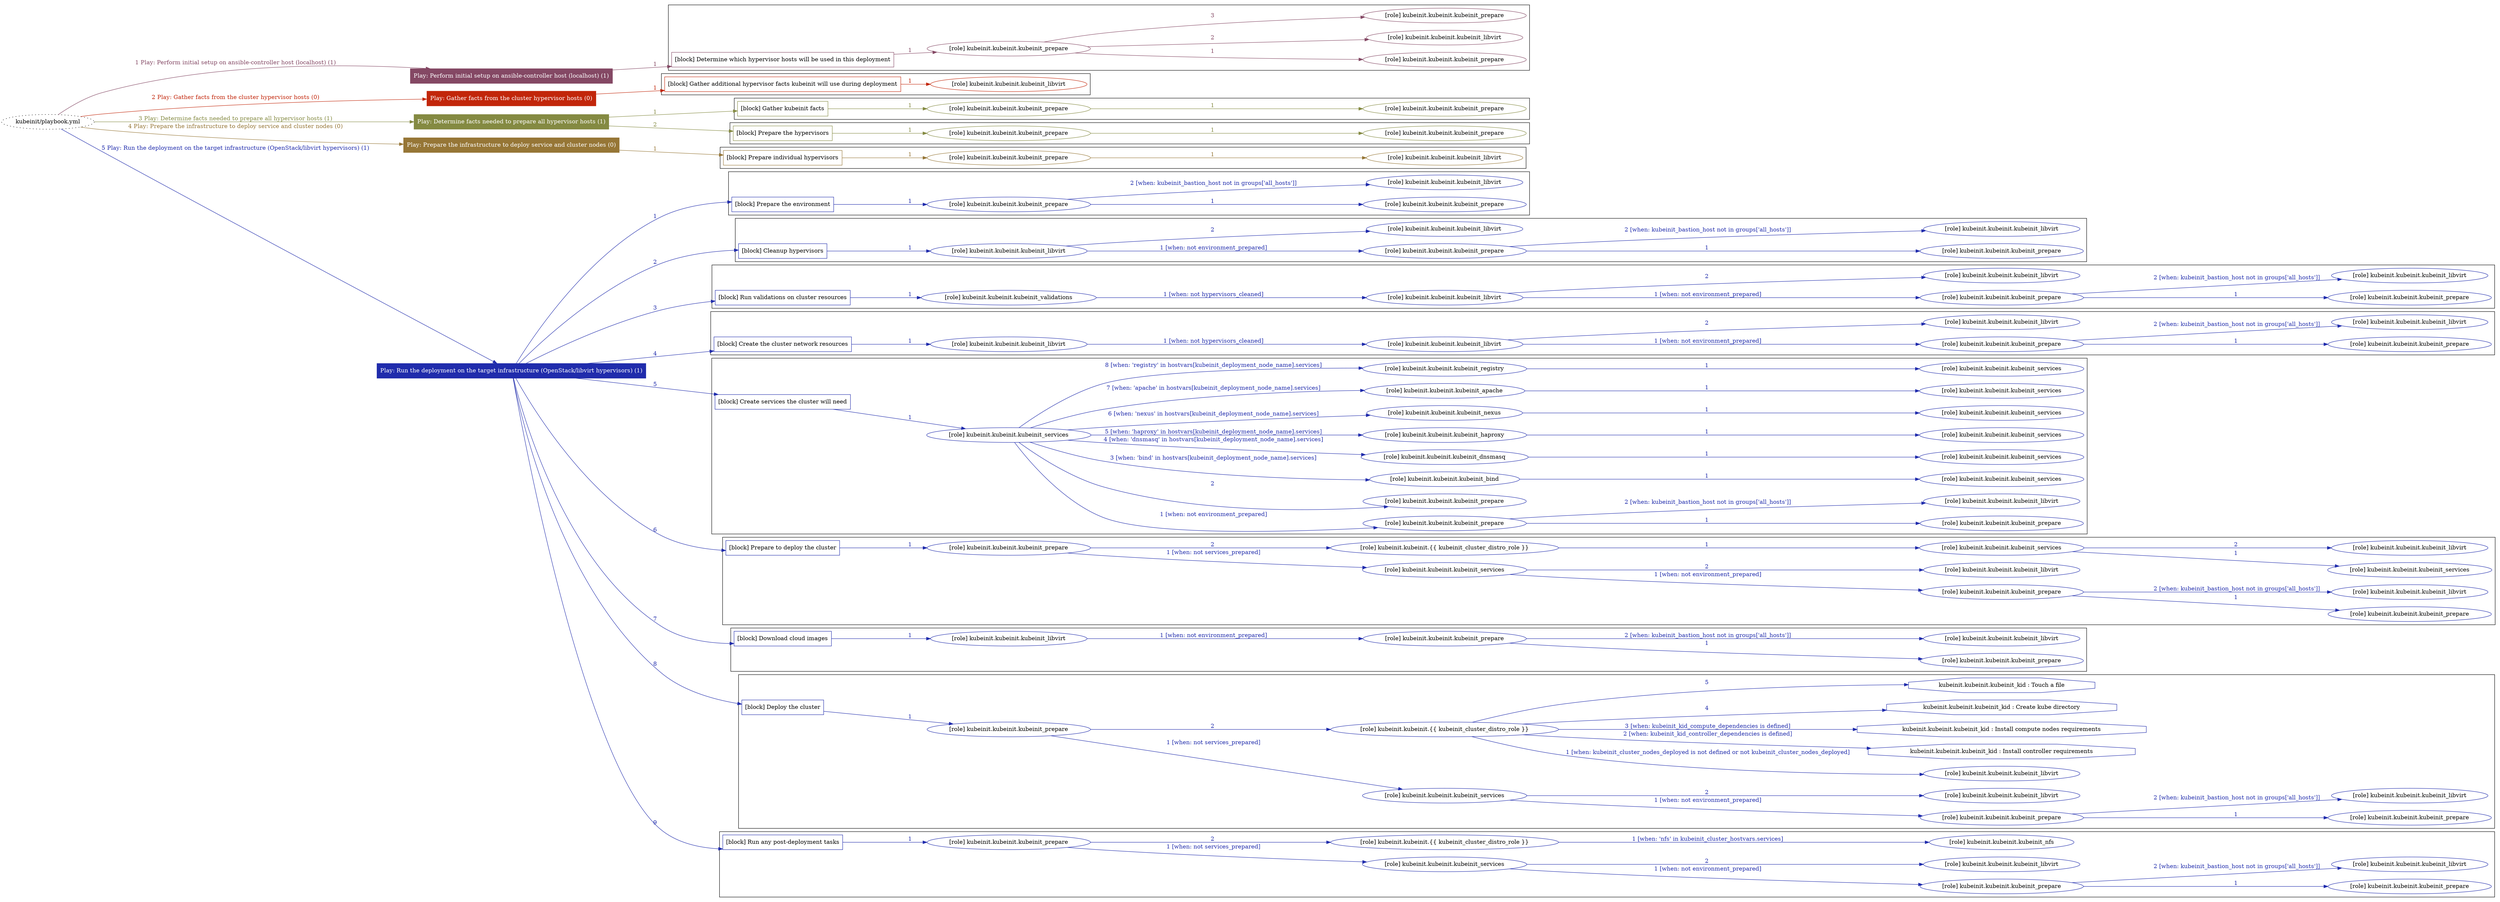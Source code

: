 digraph {
	graph [concentrate=true ordering=in rankdir=LR ratio=fill]
	edge [esep=5 sep=10]
	"kubeinit/playbook.yml" [URL="/home/runner/work/kubeinit/kubeinit/kubeinit/playbook.yml" id=playbook_a302392b style=dotted]
	"kubeinit/playbook.yml" -> play_5a01335b [label="1 Play: Perform initial setup on ansible-controller host (localhost) (1)" color="#844864" fontcolor="#844864" id=edge_playbook_a302392b_play_5a01335b labeltooltip="1 Play: Perform initial setup on ansible-controller host (localhost) (1)" tooltip="1 Play: Perform initial setup on ansible-controller host (localhost) (1)"]
	subgraph "Play: Perform initial setup on ansible-controller host (localhost) (1)" {
		play_5a01335b [label="Play: Perform initial setup on ansible-controller host (localhost) (1)" URL="/home/runner/work/kubeinit/kubeinit/kubeinit/playbook.yml" color="#844864" fontcolor="#ffffff" id=play_5a01335b shape=box style=filled tooltip=localhost]
		play_5a01335b -> block_c0e57e2d [label=1 color="#844864" fontcolor="#844864" id=edge_1_play_5a01335b_block_c0e57e2d labeltooltip=1 tooltip=1]
		subgraph cluster_block_c0e57e2d {
			block_c0e57e2d [label="[block] Determine which hypervisor hosts will be used in this deployment" URL="/home/runner/work/kubeinit/kubeinit/kubeinit/playbook.yml" color="#844864" id=block_c0e57e2d labeltooltip="Determine which hypervisor hosts will be used in this deployment" shape=box tooltip="Determine which hypervisor hosts will be used in this deployment"]
			block_c0e57e2d -> role_affc3b73 [label="1 " color="#844864" fontcolor="#844864" id=edge_1_block_c0e57e2d_role_affc3b73 labeltooltip="1 " tooltip="1 "]
			subgraph "kubeinit.kubeinit.kubeinit_prepare" {
				role_affc3b73 [label="[role] kubeinit.kubeinit.kubeinit_prepare" URL="/home/runner/work/kubeinit/kubeinit/kubeinit/playbook.yml" color="#844864" id=role_affc3b73 tooltip="kubeinit.kubeinit.kubeinit_prepare"]
				role_affc3b73 -> role_aa722d20 [label="1 " color="#844864" fontcolor="#844864" id=edge_1_role_affc3b73_role_aa722d20 labeltooltip="1 " tooltip="1 "]
				subgraph "kubeinit.kubeinit.kubeinit_prepare" {
					role_aa722d20 [label="[role] kubeinit.kubeinit.kubeinit_prepare" URL="/home/runner/.ansible/collections/ansible_collections/kubeinit/kubeinit/roles/kubeinit_prepare/tasks/build_hypervisors_group.yml" color="#844864" id=role_aa722d20 tooltip="kubeinit.kubeinit.kubeinit_prepare"]
				}
				role_affc3b73 -> role_045c2b09 [label="2 " color="#844864" fontcolor="#844864" id=edge_2_role_affc3b73_role_045c2b09 labeltooltip="2 " tooltip="2 "]
				subgraph "kubeinit.kubeinit.kubeinit_libvirt" {
					role_045c2b09 [label="[role] kubeinit.kubeinit.kubeinit_libvirt" URL="/home/runner/.ansible/collections/ansible_collections/kubeinit/kubeinit/roles/kubeinit_prepare/tasks/build_hypervisors_group.yml" color="#844864" id=role_045c2b09 tooltip="kubeinit.kubeinit.kubeinit_libvirt"]
				}
				role_affc3b73 -> role_0b6094b2 [label="3 " color="#844864" fontcolor="#844864" id=edge_3_role_affc3b73_role_0b6094b2 labeltooltip="3 " tooltip="3 "]
				subgraph "kubeinit.kubeinit.kubeinit_prepare" {
					role_0b6094b2 [label="[role] kubeinit.kubeinit.kubeinit_prepare" URL="/home/runner/.ansible/collections/ansible_collections/kubeinit/kubeinit/roles/kubeinit_prepare/tasks/build_hypervisors_group.yml" color="#844864" id=role_0b6094b2 tooltip="kubeinit.kubeinit.kubeinit_prepare"]
				}
			}
		}
	}
	"kubeinit/playbook.yml" -> play_c7761ff3 [label="2 Play: Gather facts from the cluster hypervisor hosts (0)" color="#c2260a" fontcolor="#c2260a" id=edge_playbook_a302392b_play_c7761ff3 labeltooltip="2 Play: Gather facts from the cluster hypervisor hosts (0)" tooltip="2 Play: Gather facts from the cluster hypervisor hosts (0)"]
	subgraph "Play: Gather facts from the cluster hypervisor hosts (0)" {
		play_c7761ff3 [label="Play: Gather facts from the cluster hypervisor hosts (0)" URL="/home/runner/work/kubeinit/kubeinit/kubeinit/playbook.yml" color="#c2260a" fontcolor="#ffffff" id=play_c7761ff3 shape=box style=filled tooltip="Play: Gather facts from the cluster hypervisor hosts (0)"]
		play_c7761ff3 -> block_ce867404 [label=1 color="#c2260a" fontcolor="#c2260a" id=edge_1_play_c7761ff3_block_ce867404 labeltooltip=1 tooltip=1]
		subgraph cluster_block_ce867404 {
			block_ce867404 [label="[block] Gather additional hypervisor facts kubeinit will use during deployment" URL="/home/runner/work/kubeinit/kubeinit/kubeinit/playbook.yml" color="#c2260a" id=block_ce867404 labeltooltip="Gather additional hypervisor facts kubeinit will use during deployment" shape=box tooltip="Gather additional hypervisor facts kubeinit will use during deployment"]
			block_ce867404 -> role_a4919b3e [label="1 " color="#c2260a" fontcolor="#c2260a" id=edge_1_block_ce867404_role_a4919b3e labeltooltip="1 " tooltip="1 "]
			subgraph "kubeinit.kubeinit.kubeinit_libvirt" {
				role_a4919b3e [label="[role] kubeinit.kubeinit.kubeinit_libvirt" URL="/home/runner/work/kubeinit/kubeinit/kubeinit/playbook.yml" color="#c2260a" id=role_a4919b3e tooltip="kubeinit.kubeinit.kubeinit_libvirt"]
			}
		}
	}
	"kubeinit/playbook.yml" -> play_4fa6e72f [label="3 Play: Determine facts needed to prepare all hypervisor hosts (1)" color="#848a42" fontcolor="#848a42" id=edge_playbook_a302392b_play_4fa6e72f labeltooltip="3 Play: Determine facts needed to prepare all hypervisor hosts (1)" tooltip="3 Play: Determine facts needed to prepare all hypervisor hosts (1)"]
	subgraph "Play: Determine facts needed to prepare all hypervisor hosts (1)" {
		play_4fa6e72f [label="Play: Determine facts needed to prepare all hypervisor hosts (1)" URL="/home/runner/work/kubeinit/kubeinit/kubeinit/playbook.yml" color="#848a42" fontcolor="#ffffff" id=play_4fa6e72f shape=box style=filled tooltip=localhost]
		play_4fa6e72f -> block_ad3289d8 [label=1 color="#848a42" fontcolor="#848a42" id=edge_1_play_4fa6e72f_block_ad3289d8 labeltooltip=1 tooltip=1]
		subgraph cluster_block_ad3289d8 {
			block_ad3289d8 [label="[block] Gather kubeinit facts" URL="/home/runner/work/kubeinit/kubeinit/kubeinit/playbook.yml" color="#848a42" id=block_ad3289d8 labeltooltip="Gather kubeinit facts" shape=box tooltip="Gather kubeinit facts"]
			block_ad3289d8 -> role_79f81837 [label="1 " color="#848a42" fontcolor="#848a42" id=edge_1_block_ad3289d8_role_79f81837 labeltooltip="1 " tooltip="1 "]
			subgraph "kubeinit.kubeinit.kubeinit_prepare" {
				role_79f81837 [label="[role] kubeinit.kubeinit.kubeinit_prepare" URL="/home/runner/work/kubeinit/kubeinit/kubeinit/playbook.yml" color="#848a42" id=role_79f81837 tooltip="kubeinit.kubeinit.kubeinit_prepare"]
				role_79f81837 -> role_a55d5580 [label="1 " color="#848a42" fontcolor="#848a42" id=edge_1_role_79f81837_role_a55d5580 labeltooltip="1 " tooltip="1 "]
				subgraph "kubeinit.kubeinit.kubeinit_prepare" {
					role_a55d5580 [label="[role] kubeinit.kubeinit.kubeinit_prepare" URL="/home/runner/.ansible/collections/ansible_collections/kubeinit/kubeinit/roles/kubeinit_prepare/tasks/gather_kubeinit_facts.yml" color="#848a42" id=role_a55d5580 tooltip="kubeinit.kubeinit.kubeinit_prepare"]
				}
			}
		}
		play_4fa6e72f -> block_f92e1055 [label=2 color="#848a42" fontcolor="#848a42" id=edge_2_play_4fa6e72f_block_f92e1055 labeltooltip=2 tooltip=2]
		subgraph cluster_block_f92e1055 {
			block_f92e1055 [label="[block] Prepare the hypervisors" URL="/home/runner/work/kubeinit/kubeinit/kubeinit/playbook.yml" color="#848a42" id=block_f92e1055 labeltooltip="Prepare the hypervisors" shape=box tooltip="Prepare the hypervisors"]
			block_f92e1055 -> role_c5f42cf8 [label="1 " color="#848a42" fontcolor="#848a42" id=edge_1_block_f92e1055_role_c5f42cf8 labeltooltip="1 " tooltip="1 "]
			subgraph "kubeinit.kubeinit.kubeinit_prepare" {
				role_c5f42cf8 [label="[role] kubeinit.kubeinit.kubeinit_prepare" URL="/home/runner/work/kubeinit/kubeinit/kubeinit/playbook.yml" color="#848a42" id=role_c5f42cf8 tooltip="kubeinit.kubeinit.kubeinit_prepare"]
				role_c5f42cf8 -> role_9a232e9c [label="1 " color="#848a42" fontcolor="#848a42" id=edge_1_role_c5f42cf8_role_9a232e9c labeltooltip="1 " tooltip="1 "]
				subgraph "kubeinit.kubeinit.kubeinit_prepare" {
					role_9a232e9c [label="[role] kubeinit.kubeinit.kubeinit_prepare" URL="/home/runner/.ansible/collections/ansible_collections/kubeinit/kubeinit/roles/kubeinit_prepare/tasks/gather_kubeinit_facts.yml" color="#848a42" id=role_9a232e9c tooltip="kubeinit.kubeinit.kubeinit_prepare"]
				}
			}
		}
	}
	"kubeinit/playbook.yml" -> play_1c0e32c2 [label="4 Play: Prepare the infrastructure to deploy service and cluster nodes (0)" color="#967636" fontcolor="#967636" id=edge_playbook_a302392b_play_1c0e32c2 labeltooltip="4 Play: Prepare the infrastructure to deploy service and cluster nodes (0)" tooltip="4 Play: Prepare the infrastructure to deploy service and cluster nodes (0)"]
	subgraph "Play: Prepare the infrastructure to deploy service and cluster nodes (0)" {
		play_1c0e32c2 [label="Play: Prepare the infrastructure to deploy service and cluster nodes (0)" URL="/home/runner/work/kubeinit/kubeinit/kubeinit/playbook.yml" color="#967636" fontcolor="#ffffff" id=play_1c0e32c2 shape=box style=filled tooltip="Play: Prepare the infrastructure to deploy service and cluster nodes (0)"]
		play_1c0e32c2 -> block_e5d5c31a [label=1 color="#967636" fontcolor="#967636" id=edge_1_play_1c0e32c2_block_e5d5c31a labeltooltip=1 tooltip=1]
		subgraph cluster_block_e5d5c31a {
			block_e5d5c31a [label="[block] Prepare individual hypervisors" URL="/home/runner/work/kubeinit/kubeinit/kubeinit/playbook.yml" color="#967636" id=block_e5d5c31a labeltooltip="Prepare individual hypervisors" shape=box tooltip="Prepare individual hypervisors"]
			block_e5d5c31a -> role_80f2fce0 [label="1 " color="#967636" fontcolor="#967636" id=edge_1_block_e5d5c31a_role_80f2fce0 labeltooltip="1 " tooltip="1 "]
			subgraph "kubeinit.kubeinit.kubeinit_prepare" {
				role_80f2fce0 [label="[role] kubeinit.kubeinit.kubeinit_prepare" URL="/home/runner/work/kubeinit/kubeinit/kubeinit/playbook.yml" color="#967636" id=role_80f2fce0 tooltip="kubeinit.kubeinit.kubeinit_prepare"]
				role_80f2fce0 -> role_cdac6c4a [label="1 " color="#967636" fontcolor="#967636" id=edge_1_role_80f2fce0_role_cdac6c4a labeltooltip="1 " tooltip="1 "]
				subgraph "kubeinit.kubeinit.kubeinit_libvirt" {
					role_cdac6c4a [label="[role] kubeinit.kubeinit.kubeinit_libvirt" URL="/home/runner/.ansible/collections/ansible_collections/kubeinit/kubeinit/roles/kubeinit_prepare/tasks/prepare_hypervisor.yml" color="#967636" id=role_cdac6c4a tooltip="kubeinit.kubeinit.kubeinit_libvirt"]
				}
			}
		}
	}
	"kubeinit/playbook.yml" -> play_46ffb7e4 [label="5 Play: Run the deployment on the target infrastructure (OpenStack/libvirt hypervisors) (1)" color="#202cac" fontcolor="#202cac" id=edge_playbook_a302392b_play_46ffb7e4 labeltooltip="5 Play: Run the deployment on the target infrastructure (OpenStack/libvirt hypervisors) (1)" tooltip="5 Play: Run the deployment on the target infrastructure (OpenStack/libvirt hypervisors) (1)"]
	subgraph "Play: Run the deployment on the target infrastructure (OpenStack/libvirt hypervisors) (1)" {
		play_46ffb7e4 [label="Play: Run the deployment on the target infrastructure (OpenStack/libvirt hypervisors) (1)" URL="/home/runner/work/kubeinit/kubeinit/kubeinit/playbook.yml" color="#202cac" fontcolor="#ffffff" id=play_46ffb7e4 shape=box style=filled tooltip=localhost]
		play_46ffb7e4 -> block_22b7e1c3 [label=1 color="#202cac" fontcolor="#202cac" id=edge_1_play_46ffb7e4_block_22b7e1c3 labeltooltip=1 tooltip=1]
		subgraph cluster_block_22b7e1c3 {
			block_22b7e1c3 [label="[block] Prepare the environment" URL="/home/runner/work/kubeinit/kubeinit/kubeinit/playbook.yml" color="#202cac" id=block_22b7e1c3 labeltooltip="Prepare the environment" shape=box tooltip="Prepare the environment"]
			block_22b7e1c3 -> role_5f1b941f [label="1 " color="#202cac" fontcolor="#202cac" id=edge_1_block_22b7e1c3_role_5f1b941f labeltooltip="1 " tooltip="1 "]
			subgraph "kubeinit.kubeinit.kubeinit_prepare" {
				role_5f1b941f [label="[role] kubeinit.kubeinit.kubeinit_prepare" URL="/home/runner/work/kubeinit/kubeinit/kubeinit/playbook.yml" color="#202cac" id=role_5f1b941f tooltip="kubeinit.kubeinit.kubeinit_prepare"]
				role_5f1b941f -> role_67fa70f7 [label="1 " color="#202cac" fontcolor="#202cac" id=edge_1_role_5f1b941f_role_67fa70f7 labeltooltip="1 " tooltip="1 "]
				subgraph "kubeinit.kubeinit.kubeinit_prepare" {
					role_67fa70f7 [label="[role] kubeinit.kubeinit.kubeinit_prepare" URL="/home/runner/.ansible/collections/ansible_collections/kubeinit/kubeinit/roles/kubeinit_prepare/tasks/gather_kubeinit_facts.yml" color="#202cac" id=role_67fa70f7 tooltip="kubeinit.kubeinit.kubeinit_prepare"]
				}
				role_5f1b941f -> role_f2841734 [label="2 [when: kubeinit_bastion_host not in groups['all_hosts']]" color="#202cac" fontcolor="#202cac" id=edge_2_role_5f1b941f_role_f2841734 labeltooltip="2 [when: kubeinit_bastion_host not in groups['all_hosts']]" tooltip="2 [when: kubeinit_bastion_host not in groups['all_hosts']]"]
				subgraph "kubeinit.kubeinit.kubeinit_libvirt" {
					role_f2841734 [label="[role] kubeinit.kubeinit.kubeinit_libvirt" URL="/home/runner/.ansible/collections/ansible_collections/kubeinit/kubeinit/roles/kubeinit_prepare/tasks/main.yml" color="#202cac" id=role_f2841734 tooltip="kubeinit.kubeinit.kubeinit_libvirt"]
				}
			}
		}
		play_46ffb7e4 -> block_67f464b7 [label=2 color="#202cac" fontcolor="#202cac" id=edge_2_play_46ffb7e4_block_67f464b7 labeltooltip=2 tooltip=2]
		subgraph cluster_block_67f464b7 {
			block_67f464b7 [label="[block] Cleanup hypervisors" URL="/home/runner/work/kubeinit/kubeinit/kubeinit/playbook.yml" color="#202cac" id=block_67f464b7 labeltooltip="Cleanup hypervisors" shape=box tooltip="Cleanup hypervisors"]
			block_67f464b7 -> role_f2b8f74e [label="1 " color="#202cac" fontcolor="#202cac" id=edge_1_block_67f464b7_role_f2b8f74e labeltooltip="1 " tooltip="1 "]
			subgraph "kubeinit.kubeinit.kubeinit_libvirt" {
				role_f2b8f74e [label="[role] kubeinit.kubeinit.kubeinit_libvirt" URL="/home/runner/work/kubeinit/kubeinit/kubeinit/playbook.yml" color="#202cac" id=role_f2b8f74e tooltip="kubeinit.kubeinit.kubeinit_libvirt"]
				role_f2b8f74e -> role_574f3239 [label="1 [when: not environment_prepared]" color="#202cac" fontcolor="#202cac" id=edge_1_role_f2b8f74e_role_574f3239 labeltooltip="1 [when: not environment_prepared]" tooltip="1 [when: not environment_prepared]"]
				subgraph "kubeinit.kubeinit.kubeinit_prepare" {
					role_574f3239 [label="[role] kubeinit.kubeinit.kubeinit_prepare" URL="/home/runner/.ansible/collections/ansible_collections/kubeinit/kubeinit/roles/kubeinit_libvirt/tasks/cleanup_hypervisors.yml" color="#202cac" id=role_574f3239 tooltip="kubeinit.kubeinit.kubeinit_prepare"]
					role_574f3239 -> role_3523c271 [label="1 " color="#202cac" fontcolor="#202cac" id=edge_1_role_574f3239_role_3523c271 labeltooltip="1 " tooltip="1 "]
					subgraph "kubeinit.kubeinit.kubeinit_prepare" {
						role_3523c271 [label="[role] kubeinit.kubeinit.kubeinit_prepare" URL="/home/runner/.ansible/collections/ansible_collections/kubeinit/kubeinit/roles/kubeinit_prepare/tasks/gather_kubeinit_facts.yml" color="#202cac" id=role_3523c271 tooltip="kubeinit.kubeinit.kubeinit_prepare"]
					}
					role_574f3239 -> role_114eec29 [label="2 [when: kubeinit_bastion_host not in groups['all_hosts']]" color="#202cac" fontcolor="#202cac" id=edge_2_role_574f3239_role_114eec29 labeltooltip="2 [when: kubeinit_bastion_host not in groups['all_hosts']]" tooltip="2 [when: kubeinit_bastion_host not in groups['all_hosts']]"]
					subgraph "kubeinit.kubeinit.kubeinit_libvirt" {
						role_114eec29 [label="[role] kubeinit.kubeinit.kubeinit_libvirt" URL="/home/runner/.ansible/collections/ansible_collections/kubeinit/kubeinit/roles/kubeinit_prepare/tasks/main.yml" color="#202cac" id=role_114eec29 tooltip="kubeinit.kubeinit.kubeinit_libvirt"]
					}
				}
				role_f2b8f74e -> role_ce65e062 [label="2 " color="#202cac" fontcolor="#202cac" id=edge_2_role_f2b8f74e_role_ce65e062 labeltooltip="2 " tooltip="2 "]
				subgraph "kubeinit.kubeinit.kubeinit_libvirt" {
					role_ce65e062 [label="[role] kubeinit.kubeinit.kubeinit_libvirt" URL="/home/runner/.ansible/collections/ansible_collections/kubeinit/kubeinit/roles/kubeinit_libvirt/tasks/cleanup_hypervisors.yml" color="#202cac" id=role_ce65e062 tooltip="kubeinit.kubeinit.kubeinit_libvirt"]
				}
			}
		}
		play_46ffb7e4 -> block_5afd1d53 [label=3 color="#202cac" fontcolor="#202cac" id=edge_3_play_46ffb7e4_block_5afd1d53 labeltooltip=3 tooltip=3]
		subgraph cluster_block_5afd1d53 {
			block_5afd1d53 [label="[block] Run validations on cluster resources" URL="/home/runner/work/kubeinit/kubeinit/kubeinit/playbook.yml" color="#202cac" id=block_5afd1d53 labeltooltip="Run validations on cluster resources" shape=box tooltip="Run validations on cluster resources"]
			block_5afd1d53 -> role_303d588c [label="1 " color="#202cac" fontcolor="#202cac" id=edge_1_block_5afd1d53_role_303d588c labeltooltip="1 " tooltip="1 "]
			subgraph "kubeinit.kubeinit.kubeinit_validations" {
				role_303d588c [label="[role] kubeinit.kubeinit.kubeinit_validations" URL="/home/runner/work/kubeinit/kubeinit/kubeinit/playbook.yml" color="#202cac" id=role_303d588c tooltip="kubeinit.kubeinit.kubeinit_validations"]
				role_303d588c -> role_6239d8ef [label="1 [when: not hypervisors_cleaned]" color="#202cac" fontcolor="#202cac" id=edge_1_role_303d588c_role_6239d8ef labeltooltip="1 [when: not hypervisors_cleaned]" tooltip="1 [when: not hypervisors_cleaned]"]
				subgraph "kubeinit.kubeinit.kubeinit_libvirt" {
					role_6239d8ef [label="[role] kubeinit.kubeinit.kubeinit_libvirt" URL="/home/runner/.ansible/collections/ansible_collections/kubeinit/kubeinit/roles/kubeinit_validations/tasks/main.yml" color="#202cac" id=role_6239d8ef tooltip="kubeinit.kubeinit.kubeinit_libvirt"]
					role_6239d8ef -> role_72943568 [label="1 [when: not environment_prepared]" color="#202cac" fontcolor="#202cac" id=edge_1_role_6239d8ef_role_72943568 labeltooltip="1 [when: not environment_prepared]" tooltip="1 [when: not environment_prepared]"]
					subgraph "kubeinit.kubeinit.kubeinit_prepare" {
						role_72943568 [label="[role] kubeinit.kubeinit.kubeinit_prepare" URL="/home/runner/.ansible/collections/ansible_collections/kubeinit/kubeinit/roles/kubeinit_libvirt/tasks/cleanup_hypervisors.yml" color="#202cac" id=role_72943568 tooltip="kubeinit.kubeinit.kubeinit_prepare"]
						role_72943568 -> role_75985130 [label="1 " color="#202cac" fontcolor="#202cac" id=edge_1_role_72943568_role_75985130 labeltooltip="1 " tooltip="1 "]
						subgraph "kubeinit.kubeinit.kubeinit_prepare" {
							role_75985130 [label="[role] kubeinit.kubeinit.kubeinit_prepare" URL="/home/runner/.ansible/collections/ansible_collections/kubeinit/kubeinit/roles/kubeinit_prepare/tasks/gather_kubeinit_facts.yml" color="#202cac" id=role_75985130 tooltip="kubeinit.kubeinit.kubeinit_prepare"]
						}
						role_72943568 -> role_50000dce [label="2 [when: kubeinit_bastion_host not in groups['all_hosts']]" color="#202cac" fontcolor="#202cac" id=edge_2_role_72943568_role_50000dce labeltooltip="2 [when: kubeinit_bastion_host not in groups['all_hosts']]" tooltip="2 [when: kubeinit_bastion_host not in groups['all_hosts']]"]
						subgraph "kubeinit.kubeinit.kubeinit_libvirt" {
							role_50000dce [label="[role] kubeinit.kubeinit.kubeinit_libvirt" URL="/home/runner/.ansible/collections/ansible_collections/kubeinit/kubeinit/roles/kubeinit_prepare/tasks/main.yml" color="#202cac" id=role_50000dce tooltip="kubeinit.kubeinit.kubeinit_libvirt"]
						}
					}
					role_6239d8ef -> role_344c3d93 [label="2 " color="#202cac" fontcolor="#202cac" id=edge_2_role_6239d8ef_role_344c3d93 labeltooltip="2 " tooltip="2 "]
					subgraph "kubeinit.kubeinit.kubeinit_libvirt" {
						role_344c3d93 [label="[role] kubeinit.kubeinit.kubeinit_libvirt" URL="/home/runner/.ansible/collections/ansible_collections/kubeinit/kubeinit/roles/kubeinit_libvirt/tasks/cleanup_hypervisors.yml" color="#202cac" id=role_344c3d93 tooltip="kubeinit.kubeinit.kubeinit_libvirt"]
					}
				}
			}
		}
		play_46ffb7e4 -> block_e1b6f032 [label=4 color="#202cac" fontcolor="#202cac" id=edge_4_play_46ffb7e4_block_e1b6f032 labeltooltip=4 tooltip=4]
		subgraph cluster_block_e1b6f032 {
			block_e1b6f032 [label="[block] Create the cluster network resources" URL="/home/runner/work/kubeinit/kubeinit/kubeinit/playbook.yml" color="#202cac" id=block_e1b6f032 labeltooltip="Create the cluster network resources" shape=box tooltip="Create the cluster network resources"]
			block_e1b6f032 -> role_62ba66fe [label="1 " color="#202cac" fontcolor="#202cac" id=edge_1_block_e1b6f032_role_62ba66fe labeltooltip="1 " tooltip="1 "]
			subgraph "kubeinit.kubeinit.kubeinit_libvirt" {
				role_62ba66fe [label="[role] kubeinit.kubeinit.kubeinit_libvirt" URL="/home/runner/work/kubeinit/kubeinit/kubeinit/playbook.yml" color="#202cac" id=role_62ba66fe tooltip="kubeinit.kubeinit.kubeinit_libvirt"]
				role_62ba66fe -> role_aa33e261 [label="1 [when: not hypervisors_cleaned]" color="#202cac" fontcolor="#202cac" id=edge_1_role_62ba66fe_role_aa33e261 labeltooltip="1 [when: not hypervisors_cleaned]" tooltip="1 [when: not hypervisors_cleaned]"]
				subgraph "kubeinit.kubeinit.kubeinit_libvirt" {
					role_aa33e261 [label="[role] kubeinit.kubeinit.kubeinit_libvirt" URL="/home/runner/.ansible/collections/ansible_collections/kubeinit/kubeinit/roles/kubeinit_libvirt/tasks/create_network.yml" color="#202cac" id=role_aa33e261 tooltip="kubeinit.kubeinit.kubeinit_libvirt"]
					role_aa33e261 -> role_f5d2d2a6 [label="1 [when: not environment_prepared]" color="#202cac" fontcolor="#202cac" id=edge_1_role_aa33e261_role_f5d2d2a6 labeltooltip="1 [when: not environment_prepared]" tooltip="1 [when: not environment_prepared]"]
					subgraph "kubeinit.kubeinit.kubeinit_prepare" {
						role_f5d2d2a6 [label="[role] kubeinit.kubeinit.kubeinit_prepare" URL="/home/runner/.ansible/collections/ansible_collections/kubeinit/kubeinit/roles/kubeinit_libvirt/tasks/cleanup_hypervisors.yml" color="#202cac" id=role_f5d2d2a6 tooltip="kubeinit.kubeinit.kubeinit_prepare"]
						role_f5d2d2a6 -> role_d69ca096 [label="1 " color="#202cac" fontcolor="#202cac" id=edge_1_role_f5d2d2a6_role_d69ca096 labeltooltip="1 " tooltip="1 "]
						subgraph "kubeinit.kubeinit.kubeinit_prepare" {
							role_d69ca096 [label="[role] kubeinit.kubeinit.kubeinit_prepare" URL="/home/runner/.ansible/collections/ansible_collections/kubeinit/kubeinit/roles/kubeinit_prepare/tasks/gather_kubeinit_facts.yml" color="#202cac" id=role_d69ca096 tooltip="kubeinit.kubeinit.kubeinit_prepare"]
						}
						role_f5d2d2a6 -> role_482d9a26 [label="2 [when: kubeinit_bastion_host not in groups['all_hosts']]" color="#202cac" fontcolor="#202cac" id=edge_2_role_f5d2d2a6_role_482d9a26 labeltooltip="2 [when: kubeinit_bastion_host not in groups['all_hosts']]" tooltip="2 [when: kubeinit_bastion_host not in groups['all_hosts']]"]
						subgraph "kubeinit.kubeinit.kubeinit_libvirt" {
							role_482d9a26 [label="[role] kubeinit.kubeinit.kubeinit_libvirt" URL="/home/runner/.ansible/collections/ansible_collections/kubeinit/kubeinit/roles/kubeinit_prepare/tasks/main.yml" color="#202cac" id=role_482d9a26 tooltip="kubeinit.kubeinit.kubeinit_libvirt"]
						}
					}
					role_aa33e261 -> role_a42cc5f5 [label="2 " color="#202cac" fontcolor="#202cac" id=edge_2_role_aa33e261_role_a42cc5f5 labeltooltip="2 " tooltip="2 "]
					subgraph "kubeinit.kubeinit.kubeinit_libvirt" {
						role_a42cc5f5 [label="[role] kubeinit.kubeinit.kubeinit_libvirt" URL="/home/runner/.ansible/collections/ansible_collections/kubeinit/kubeinit/roles/kubeinit_libvirt/tasks/cleanup_hypervisors.yml" color="#202cac" id=role_a42cc5f5 tooltip="kubeinit.kubeinit.kubeinit_libvirt"]
					}
				}
			}
		}
		play_46ffb7e4 -> block_abf3091e [label=5 color="#202cac" fontcolor="#202cac" id=edge_5_play_46ffb7e4_block_abf3091e labeltooltip=5 tooltip=5]
		subgraph cluster_block_abf3091e {
			block_abf3091e [label="[block] Create services the cluster will need" URL="/home/runner/work/kubeinit/kubeinit/kubeinit/playbook.yml" color="#202cac" id=block_abf3091e labeltooltip="Create services the cluster will need" shape=box tooltip="Create services the cluster will need"]
			block_abf3091e -> role_bc48bd2f [label="1 " color="#202cac" fontcolor="#202cac" id=edge_1_block_abf3091e_role_bc48bd2f labeltooltip="1 " tooltip="1 "]
			subgraph "kubeinit.kubeinit.kubeinit_services" {
				role_bc48bd2f [label="[role] kubeinit.kubeinit.kubeinit_services" URL="/home/runner/work/kubeinit/kubeinit/kubeinit/playbook.yml" color="#202cac" id=role_bc48bd2f tooltip="kubeinit.kubeinit.kubeinit_services"]
				role_bc48bd2f -> role_3577eca0 [label="1 [when: not environment_prepared]" color="#202cac" fontcolor="#202cac" id=edge_1_role_bc48bd2f_role_3577eca0 labeltooltip="1 [when: not environment_prepared]" tooltip="1 [when: not environment_prepared]"]
				subgraph "kubeinit.kubeinit.kubeinit_prepare" {
					role_3577eca0 [label="[role] kubeinit.kubeinit.kubeinit_prepare" URL="/home/runner/.ansible/collections/ansible_collections/kubeinit/kubeinit/roles/kubeinit_services/tasks/main.yml" color="#202cac" id=role_3577eca0 tooltip="kubeinit.kubeinit.kubeinit_prepare"]
					role_3577eca0 -> role_4aea875c [label="1 " color="#202cac" fontcolor="#202cac" id=edge_1_role_3577eca0_role_4aea875c labeltooltip="1 " tooltip="1 "]
					subgraph "kubeinit.kubeinit.kubeinit_prepare" {
						role_4aea875c [label="[role] kubeinit.kubeinit.kubeinit_prepare" URL="/home/runner/.ansible/collections/ansible_collections/kubeinit/kubeinit/roles/kubeinit_prepare/tasks/gather_kubeinit_facts.yml" color="#202cac" id=role_4aea875c tooltip="kubeinit.kubeinit.kubeinit_prepare"]
					}
					role_3577eca0 -> role_cc4d378c [label="2 [when: kubeinit_bastion_host not in groups['all_hosts']]" color="#202cac" fontcolor="#202cac" id=edge_2_role_3577eca0_role_cc4d378c labeltooltip="2 [when: kubeinit_bastion_host not in groups['all_hosts']]" tooltip="2 [when: kubeinit_bastion_host not in groups['all_hosts']]"]
					subgraph "kubeinit.kubeinit.kubeinit_libvirt" {
						role_cc4d378c [label="[role] kubeinit.kubeinit.kubeinit_libvirt" URL="/home/runner/.ansible/collections/ansible_collections/kubeinit/kubeinit/roles/kubeinit_prepare/tasks/main.yml" color="#202cac" id=role_cc4d378c tooltip="kubeinit.kubeinit.kubeinit_libvirt"]
					}
				}
				role_bc48bd2f -> role_0bbcd507 [label="2 " color="#202cac" fontcolor="#202cac" id=edge_2_role_bc48bd2f_role_0bbcd507 labeltooltip="2 " tooltip="2 "]
				subgraph "kubeinit.kubeinit.kubeinit_prepare" {
					role_0bbcd507 [label="[role] kubeinit.kubeinit.kubeinit_prepare" URL="/home/runner/.ansible/collections/ansible_collections/kubeinit/kubeinit/roles/kubeinit_services/tasks/00_create_service_pod.yml" color="#202cac" id=role_0bbcd507 tooltip="kubeinit.kubeinit.kubeinit_prepare"]
				}
				role_bc48bd2f -> role_21aa37ff [label="3 [when: 'bind' in hostvars[kubeinit_deployment_node_name].services]" color="#202cac" fontcolor="#202cac" id=edge_3_role_bc48bd2f_role_21aa37ff labeltooltip="3 [when: 'bind' in hostvars[kubeinit_deployment_node_name].services]" tooltip="3 [when: 'bind' in hostvars[kubeinit_deployment_node_name].services]"]
				subgraph "kubeinit.kubeinit.kubeinit_bind" {
					role_21aa37ff [label="[role] kubeinit.kubeinit.kubeinit_bind" URL="/home/runner/.ansible/collections/ansible_collections/kubeinit/kubeinit/roles/kubeinit_services/tasks/start_services_containers.yml" color="#202cac" id=role_21aa37ff tooltip="kubeinit.kubeinit.kubeinit_bind"]
					role_21aa37ff -> role_2b5ffe68 [label="1 " color="#202cac" fontcolor="#202cac" id=edge_1_role_21aa37ff_role_2b5ffe68 labeltooltip="1 " tooltip="1 "]
					subgraph "kubeinit.kubeinit.kubeinit_services" {
						role_2b5ffe68 [label="[role] kubeinit.kubeinit.kubeinit_services" URL="/home/runner/.ansible/collections/ansible_collections/kubeinit/kubeinit/roles/kubeinit_bind/tasks/main.yml" color="#202cac" id=role_2b5ffe68 tooltip="kubeinit.kubeinit.kubeinit_services"]
					}
				}
				role_bc48bd2f -> role_21d9d142 [label="4 [when: 'dnsmasq' in hostvars[kubeinit_deployment_node_name].services]" color="#202cac" fontcolor="#202cac" id=edge_4_role_bc48bd2f_role_21d9d142 labeltooltip="4 [when: 'dnsmasq' in hostvars[kubeinit_deployment_node_name].services]" tooltip="4 [when: 'dnsmasq' in hostvars[kubeinit_deployment_node_name].services]"]
				subgraph "kubeinit.kubeinit.kubeinit_dnsmasq" {
					role_21d9d142 [label="[role] kubeinit.kubeinit.kubeinit_dnsmasq" URL="/home/runner/.ansible/collections/ansible_collections/kubeinit/kubeinit/roles/kubeinit_services/tasks/start_services_containers.yml" color="#202cac" id=role_21d9d142 tooltip="kubeinit.kubeinit.kubeinit_dnsmasq"]
					role_21d9d142 -> role_0614d8b2 [label="1 " color="#202cac" fontcolor="#202cac" id=edge_1_role_21d9d142_role_0614d8b2 labeltooltip="1 " tooltip="1 "]
					subgraph "kubeinit.kubeinit.kubeinit_services" {
						role_0614d8b2 [label="[role] kubeinit.kubeinit.kubeinit_services" URL="/home/runner/.ansible/collections/ansible_collections/kubeinit/kubeinit/roles/kubeinit_dnsmasq/tasks/main.yml" color="#202cac" id=role_0614d8b2 tooltip="kubeinit.kubeinit.kubeinit_services"]
					}
				}
				role_bc48bd2f -> role_a14191bb [label="5 [when: 'haproxy' in hostvars[kubeinit_deployment_node_name].services]" color="#202cac" fontcolor="#202cac" id=edge_5_role_bc48bd2f_role_a14191bb labeltooltip="5 [when: 'haproxy' in hostvars[kubeinit_deployment_node_name].services]" tooltip="5 [when: 'haproxy' in hostvars[kubeinit_deployment_node_name].services]"]
				subgraph "kubeinit.kubeinit.kubeinit_haproxy" {
					role_a14191bb [label="[role] kubeinit.kubeinit.kubeinit_haproxy" URL="/home/runner/.ansible/collections/ansible_collections/kubeinit/kubeinit/roles/kubeinit_services/tasks/start_services_containers.yml" color="#202cac" id=role_a14191bb tooltip="kubeinit.kubeinit.kubeinit_haproxy"]
					role_a14191bb -> role_9a6d2057 [label="1 " color="#202cac" fontcolor="#202cac" id=edge_1_role_a14191bb_role_9a6d2057 labeltooltip="1 " tooltip="1 "]
					subgraph "kubeinit.kubeinit.kubeinit_services" {
						role_9a6d2057 [label="[role] kubeinit.kubeinit.kubeinit_services" URL="/home/runner/.ansible/collections/ansible_collections/kubeinit/kubeinit/roles/kubeinit_haproxy/tasks/main.yml" color="#202cac" id=role_9a6d2057 tooltip="kubeinit.kubeinit.kubeinit_services"]
					}
				}
				role_bc48bd2f -> role_a1dcce68 [label="6 [when: 'nexus' in hostvars[kubeinit_deployment_node_name].services]" color="#202cac" fontcolor="#202cac" id=edge_6_role_bc48bd2f_role_a1dcce68 labeltooltip="6 [when: 'nexus' in hostvars[kubeinit_deployment_node_name].services]" tooltip="6 [when: 'nexus' in hostvars[kubeinit_deployment_node_name].services]"]
				subgraph "kubeinit.kubeinit.kubeinit_nexus" {
					role_a1dcce68 [label="[role] kubeinit.kubeinit.kubeinit_nexus" URL="/home/runner/.ansible/collections/ansible_collections/kubeinit/kubeinit/roles/kubeinit_services/tasks/start_services_containers.yml" color="#202cac" id=role_a1dcce68 tooltip="kubeinit.kubeinit.kubeinit_nexus"]
					role_a1dcce68 -> role_ab0de279 [label="1 " color="#202cac" fontcolor="#202cac" id=edge_1_role_a1dcce68_role_ab0de279 labeltooltip="1 " tooltip="1 "]
					subgraph "kubeinit.kubeinit.kubeinit_services" {
						role_ab0de279 [label="[role] kubeinit.kubeinit.kubeinit_services" URL="/home/runner/.ansible/collections/ansible_collections/kubeinit/kubeinit/roles/kubeinit_nexus/tasks/main.yml" color="#202cac" id=role_ab0de279 tooltip="kubeinit.kubeinit.kubeinit_services"]
					}
				}
				role_bc48bd2f -> role_5bf9bad6 [label="7 [when: 'apache' in hostvars[kubeinit_deployment_node_name].services]" color="#202cac" fontcolor="#202cac" id=edge_7_role_bc48bd2f_role_5bf9bad6 labeltooltip="7 [when: 'apache' in hostvars[kubeinit_deployment_node_name].services]" tooltip="7 [when: 'apache' in hostvars[kubeinit_deployment_node_name].services]"]
				subgraph "kubeinit.kubeinit.kubeinit_apache" {
					role_5bf9bad6 [label="[role] kubeinit.kubeinit.kubeinit_apache" URL="/home/runner/.ansible/collections/ansible_collections/kubeinit/kubeinit/roles/kubeinit_services/tasks/start_services_containers.yml" color="#202cac" id=role_5bf9bad6 tooltip="kubeinit.kubeinit.kubeinit_apache"]
					role_5bf9bad6 -> role_ab7f3b5e [label="1 " color="#202cac" fontcolor="#202cac" id=edge_1_role_5bf9bad6_role_ab7f3b5e labeltooltip="1 " tooltip="1 "]
					subgraph "kubeinit.kubeinit.kubeinit_services" {
						role_ab7f3b5e [label="[role] kubeinit.kubeinit.kubeinit_services" URL="/home/runner/.ansible/collections/ansible_collections/kubeinit/kubeinit/roles/kubeinit_apache/tasks/main.yml" color="#202cac" id=role_ab7f3b5e tooltip="kubeinit.kubeinit.kubeinit_services"]
					}
				}
				role_bc48bd2f -> role_dd606ada [label="8 [when: 'registry' in hostvars[kubeinit_deployment_node_name].services]" color="#202cac" fontcolor="#202cac" id=edge_8_role_bc48bd2f_role_dd606ada labeltooltip="8 [when: 'registry' in hostvars[kubeinit_deployment_node_name].services]" tooltip="8 [when: 'registry' in hostvars[kubeinit_deployment_node_name].services]"]
				subgraph "kubeinit.kubeinit.kubeinit_registry" {
					role_dd606ada [label="[role] kubeinit.kubeinit.kubeinit_registry" URL="/home/runner/.ansible/collections/ansible_collections/kubeinit/kubeinit/roles/kubeinit_services/tasks/start_services_containers.yml" color="#202cac" id=role_dd606ada tooltip="kubeinit.kubeinit.kubeinit_registry"]
					role_dd606ada -> role_141c2480 [label="1 " color="#202cac" fontcolor="#202cac" id=edge_1_role_dd606ada_role_141c2480 labeltooltip="1 " tooltip="1 "]
					subgraph "kubeinit.kubeinit.kubeinit_services" {
						role_141c2480 [label="[role] kubeinit.kubeinit.kubeinit_services" URL="/home/runner/.ansible/collections/ansible_collections/kubeinit/kubeinit/roles/kubeinit_registry/tasks/main.yml" color="#202cac" id=role_141c2480 tooltip="kubeinit.kubeinit.kubeinit_services"]
					}
				}
			}
		}
		play_46ffb7e4 -> block_79597537 [label=6 color="#202cac" fontcolor="#202cac" id=edge_6_play_46ffb7e4_block_79597537 labeltooltip=6 tooltip=6]
		subgraph cluster_block_79597537 {
			block_79597537 [label="[block] Prepare to deploy the cluster" URL="/home/runner/work/kubeinit/kubeinit/kubeinit/playbook.yml" color="#202cac" id=block_79597537 labeltooltip="Prepare to deploy the cluster" shape=box tooltip="Prepare to deploy the cluster"]
			block_79597537 -> role_f6315d20 [label="1 " color="#202cac" fontcolor="#202cac" id=edge_1_block_79597537_role_f6315d20 labeltooltip="1 " tooltip="1 "]
			subgraph "kubeinit.kubeinit.kubeinit_prepare" {
				role_f6315d20 [label="[role] kubeinit.kubeinit.kubeinit_prepare" URL="/home/runner/work/kubeinit/kubeinit/kubeinit/playbook.yml" color="#202cac" id=role_f6315d20 tooltip="kubeinit.kubeinit.kubeinit_prepare"]
				role_f6315d20 -> role_2244fb71 [label="1 [when: not services_prepared]" color="#202cac" fontcolor="#202cac" id=edge_1_role_f6315d20_role_2244fb71 labeltooltip="1 [when: not services_prepared]" tooltip="1 [when: not services_prepared]"]
				subgraph "kubeinit.kubeinit.kubeinit_services" {
					role_2244fb71 [label="[role] kubeinit.kubeinit.kubeinit_services" URL="/home/runner/.ansible/collections/ansible_collections/kubeinit/kubeinit/roles/kubeinit_prepare/tasks/prepare_cluster.yml" color="#202cac" id=role_2244fb71 tooltip="kubeinit.kubeinit.kubeinit_services"]
					role_2244fb71 -> role_2dba4453 [label="1 [when: not environment_prepared]" color="#202cac" fontcolor="#202cac" id=edge_1_role_2244fb71_role_2dba4453 labeltooltip="1 [when: not environment_prepared]" tooltip="1 [when: not environment_prepared]"]
					subgraph "kubeinit.kubeinit.kubeinit_prepare" {
						role_2dba4453 [label="[role] kubeinit.kubeinit.kubeinit_prepare" URL="/home/runner/.ansible/collections/ansible_collections/kubeinit/kubeinit/roles/kubeinit_services/tasks/prepare_services.yml" color="#202cac" id=role_2dba4453 tooltip="kubeinit.kubeinit.kubeinit_prepare"]
						role_2dba4453 -> role_cbb457ed [label="1 " color="#202cac" fontcolor="#202cac" id=edge_1_role_2dba4453_role_cbb457ed labeltooltip="1 " tooltip="1 "]
						subgraph "kubeinit.kubeinit.kubeinit_prepare" {
							role_cbb457ed [label="[role] kubeinit.kubeinit.kubeinit_prepare" URL="/home/runner/.ansible/collections/ansible_collections/kubeinit/kubeinit/roles/kubeinit_prepare/tasks/gather_kubeinit_facts.yml" color="#202cac" id=role_cbb457ed tooltip="kubeinit.kubeinit.kubeinit_prepare"]
						}
						role_2dba4453 -> role_391058d8 [label="2 [when: kubeinit_bastion_host not in groups['all_hosts']]" color="#202cac" fontcolor="#202cac" id=edge_2_role_2dba4453_role_391058d8 labeltooltip="2 [when: kubeinit_bastion_host not in groups['all_hosts']]" tooltip="2 [when: kubeinit_bastion_host not in groups['all_hosts']]"]
						subgraph "kubeinit.kubeinit.kubeinit_libvirt" {
							role_391058d8 [label="[role] kubeinit.kubeinit.kubeinit_libvirt" URL="/home/runner/.ansible/collections/ansible_collections/kubeinit/kubeinit/roles/kubeinit_prepare/tasks/main.yml" color="#202cac" id=role_391058d8 tooltip="kubeinit.kubeinit.kubeinit_libvirt"]
						}
					}
					role_2244fb71 -> role_6735b8f5 [label="2 " color="#202cac" fontcolor="#202cac" id=edge_2_role_2244fb71_role_6735b8f5 labeltooltip="2 " tooltip="2 "]
					subgraph "kubeinit.kubeinit.kubeinit_libvirt" {
						role_6735b8f5 [label="[role] kubeinit.kubeinit.kubeinit_libvirt" URL="/home/runner/.ansible/collections/ansible_collections/kubeinit/kubeinit/roles/kubeinit_services/tasks/prepare_services.yml" color="#202cac" id=role_6735b8f5 tooltip="kubeinit.kubeinit.kubeinit_libvirt"]
					}
				}
				role_f6315d20 -> role_f64e2bf0 [label="2 " color="#202cac" fontcolor="#202cac" id=edge_2_role_f6315d20_role_f64e2bf0 labeltooltip="2 " tooltip="2 "]
				subgraph "kubeinit.kubeinit.{{ kubeinit_cluster_distro_role }}" {
					role_f64e2bf0 [label="[role] kubeinit.kubeinit.{{ kubeinit_cluster_distro_role }}" URL="/home/runner/.ansible/collections/ansible_collections/kubeinit/kubeinit/roles/kubeinit_prepare/tasks/prepare_cluster.yml" color="#202cac" id=role_f64e2bf0 tooltip="kubeinit.kubeinit.{{ kubeinit_cluster_distro_role }}"]
					role_f64e2bf0 -> role_898c7d2c [label="1 " color="#202cac" fontcolor="#202cac" id=edge_1_role_f64e2bf0_role_898c7d2c labeltooltip="1 " tooltip="1 "]
					subgraph "kubeinit.kubeinit.kubeinit_services" {
						role_898c7d2c [label="[role] kubeinit.kubeinit.kubeinit_services" URL="/home/runner/.ansible/collections/ansible_collections/kubeinit/kubeinit/roles/kubeinit_kid/tasks/prepare_cluster.yml" color="#202cac" id=role_898c7d2c tooltip="kubeinit.kubeinit.kubeinit_services"]
						role_898c7d2c -> role_f20d777c [label="1 " color="#202cac" fontcolor="#202cac" id=edge_1_role_898c7d2c_role_f20d777c labeltooltip="1 " tooltip="1 "]
						subgraph "kubeinit.kubeinit.kubeinit_services" {
							role_f20d777c [label="[role] kubeinit.kubeinit.kubeinit_services" URL="/home/runner/.ansible/collections/ansible_collections/kubeinit/kubeinit/roles/kubeinit_services/tasks/create_provision_container.yml" color="#202cac" id=role_f20d777c tooltip="kubeinit.kubeinit.kubeinit_services"]
						}
						role_898c7d2c -> role_865b4ae5 [label="2 " color="#202cac" fontcolor="#202cac" id=edge_2_role_898c7d2c_role_865b4ae5 labeltooltip="2 " tooltip="2 "]
						subgraph "kubeinit.kubeinit.kubeinit_libvirt" {
							role_865b4ae5 [label="[role] kubeinit.kubeinit.kubeinit_libvirt" URL="/home/runner/.ansible/collections/ansible_collections/kubeinit/kubeinit/roles/kubeinit_services/tasks/create_provision_container.yml" color="#202cac" id=role_865b4ae5 tooltip="kubeinit.kubeinit.kubeinit_libvirt"]
						}
					}
				}
			}
		}
		play_46ffb7e4 -> block_f3d70c3f [label=7 color="#202cac" fontcolor="#202cac" id=edge_7_play_46ffb7e4_block_f3d70c3f labeltooltip=7 tooltip=7]
		subgraph cluster_block_f3d70c3f {
			block_f3d70c3f [label="[block] Download cloud images" URL="/home/runner/work/kubeinit/kubeinit/kubeinit/playbook.yml" color="#202cac" id=block_f3d70c3f labeltooltip="Download cloud images" shape=box tooltip="Download cloud images"]
			block_f3d70c3f -> role_714b20b0 [label="1 " color="#202cac" fontcolor="#202cac" id=edge_1_block_f3d70c3f_role_714b20b0 labeltooltip="1 " tooltip="1 "]
			subgraph "kubeinit.kubeinit.kubeinit_libvirt" {
				role_714b20b0 [label="[role] kubeinit.kubeinit.kubeinit_libvirt" URL="/home/runner/work/kubeinit/kubeinit/kubeinit/playbook.yml" color="#202cac" id=role_714b20b0 tooltip="kubeinit.kubeinit.kubeinit_libvirt"]
				role_714b20b0 -> role_2532837e [label="1 [when: not environment_prepared]" color="#202cac" fontcolor="#202cac" id=edge_1_role_714b20b0_role_2532837e labeltooltip="1 [when: not environment_prepared]" tooltip="1 [when: not environment_prepared]"]
				subgraph "kubeinit.kubeinit.kubeinit_prepare" {
					role_2532837e [label="[role] kubeinit.kubeinit.kubeinit_prepare" URL="/home/runner/.ansible/collections/ansible_collections/kubeinit/kubeinit/roles/kubeinit_libvirt/tasks/download_cloud_images.yml" color="#202cac" id=role_2532837e tooltip="kubeinit.kubeinit.kubeinit_prepare"]
					role_2532837e -> role_8808cb13 [label="1 " color="#202cac" fontcolor="#202cac" id=edge_1_role_2532837e_role_8808cb13 labeltooltip="1 " tooltip="1 "]
					subgraph "kubeinit.kubeinit.kubeinit_prepare" {
						role_8808cb13 [label="[role] kubeinit.kubeinit.kubeinit_prepare" URL="/home/runner/.ansible/collections/ansible_collections/kubeinit/kubeinit/roles/kubeinit_prepare/tasks/gather_kubeinit_facts.yml" color="#202cac" id=role_8808cb13 tooltip="kubeinit.kubeinit.kubeinit_prepare"]
					}
					role_2532837e -> role_0e63375d [label="2 [when: kubeinit_bastion_host not in groups['all_hosts']]" color="#202cac" fontcolor="#202cac" id=edge_2_role_2532837e_role_0e63375d labeltooltip="2 [when: kubeinit_bastion_host not in groups['all_hosts']]" tooltip="2 [when: kubeinit_bastion_host not in groups['all_hosts']]"]
					subgraph "kubeinit.kubeinit.kubeinit_libvirt" {
						role_0e63375d [label="[role] kubeinit.kubeinit.kubeinit_libvirt" URL="/home/runner/.ansible/collections/ansible_collections/kubeinit/kubeinit/roles/kubeinit_prepare/tasks/main.yml" color="#202cac" id=role_0e63375d tooltip="kubeinit.kubeinit.kubeinit_libvirt"]
					}
				}
			}
		}
		play_46ffb7e4 -> block_4a815d6b [label=8 color="#202cac" fontcolor="#202cac" id=edge_8_play_46ffb7e4_block_4a815d6b labeltooltip=8 tooltip=8]
		subgraph cluster_block_4a815d6b {
			block_4a815d6b [label="[block] Deploy the cluster" URL="/home/runner/work/kubeinit/kubeinit/kubeinit/playbook.yml" color="#202cac" id=block_4a815d6b labeltooltip="Deploy the cluster" shape=box tooltip="Deploy the cluster"]
			block_4a815d6b -> role_a7d9f75d [label="1 " color="#202cac" fontcolor="#202cac" id=edge_1_block_4a815d6b_role_a7d9f75d labeltooltip="1 " tooltip="1 "]
			subgraph "kubeinit.kubeinit.kubeinit_prepare" {
				role_a7d9f75d [label="[role] kubeinit.kubeinit.kubeinit_prepare" URL="/home/runner/work/kubeinit/kubeinit/kubeinit/playbook.yml" color="#202cac" id=role_a7d9f75d tooltip="kubeinit.kubeinit.kubeinit_prepare"]
				role_a7d9f75d -> role_4ffde71c [label="1 [when: not services_prepared]" color="#202cac" fontcolor="#202cac" id=edge_1_role_a7d9f75d_role_4ffde71c labeltooltip="1 [when: not services_prepared]" tooltip="1 [when: not services_prepared]"]
				subgraph "kubeinit.kubeinit.kubeinit_services" {
					role_4ffde71c [label="[role] kubeinit.kubeinit.kubeinit_services" URL="/home/runner/.ansible/collections/ansible_collections/kubeinit/kubeinit/roles/kubeinit_prepare/tasks/deploy_cluster.yml" color="#202cac" id=role_4ffde71c tooltip="kubeinit.kubeinit.kubeinit_services"]
					role_4ffde71c -> role_2f8fb6fb [label="1 [when: not environment_prepared]" color="#202cac" fontcolor="#202cac" id=edge_1_role_4ffde71c_role_2f8fb6fb labeltooltip="1 [when: not environment_prepared]" tooltip="1 [when: not environment_prepared]"]
					subgraph "kubeinit.kubeinit.kubeinit_prepare" {
						role_2f8fb6fb [label="[role] kubeinit.kubeinit.kubeinit_prepare" URL="/home/runner/.ansible/collections/ansible_collections/kubeinit/kubeinit/roles/kubeinit_services/tasks/prepare_services.yml" color="#202cac" id=role_2f8fb6fb tooltip="kubeinit.kubeinit.kubeinit_prepare"]
						role_2f8fb6fb -> role_54d9419f [label="1 " color="#202cac" fontcolor="#202cac" id=edge_1_role_2f8fb6fb_role_54d9419f labeltooltip="1 " tooltip="1 "]
						subgraph "kubeinit.kubeinit.kubeinit_prepare" {
							role_54d9419f [label="[role] kubeinit.kubeinit.kubeinit_prepare" URL="/home/runner/.ansible/collections/ansible_collections/kubeinit/kubeinit/roles/kubeinit_prepare/tasks/gather_kubeinit_facts.yml" color="#202cac" id=role_54d9419f tooltip="kubeinit.kubeinit.kubeinit_prepare"]
						}
						role_2f8fb6fb -> role_d69005b1 [label="2 [when: kubeinit_bastion_host not in groups['all_hosts']]" color="#202cac" fontcolor="#202cac" id=edge_2_role_2f8fb6fb_role_d69005b1 labeltooltip="2 [when: kubeinit_bastion_host not in groups['all_hosts']]" tooltip="2 [when: kubeinit_bastion_host not in groups['all_hosts']]"]
						subgraph "kubeinit.kubeinit.kubeinit_libvirt" {
							role_d69005b1 [label="[role] kubeinit.kubeinit.kubeinit_libvirt" URL="/home/runner/.ansible/collections/ansible_collections/kubeinit/kubeinit/roles/kubeinit_prepare/tasks/main.yml" color="#202cac" id=role_d69005b1 tooltip="kubeinit.kubeinit.kubeinit_libvirt"]
						}
					}
					role_4ffde71c -> role_db9d82cf [label="2 " color="#202cac" fontcolor="#202cac" id=edge_2_role_4ffde71c_role_db9d82cf labeltooltip="2 " tooltip="2 "]
					subgraph "kubeinit.kubeinit.kubeinit_libvirt" {
						role_db9d82cf [label="[role] kubeinit.kubeinit.kubeinit_libvirt" URL="/home/runner/.ansible/collections/ansible_collections/kubeinit/kubeinit/roles/kubeinit_services/tasks/prepare_services.yml" color="#202cac" id=role_db9d82cf tooltip="kubeinit.kubeinit.kubeinit_libvirt"]
					}
				}
				role_a7d9f75d -> role_4c460bf9 [label="2 " color="#202cac" fontcolor="#202cac" id=edge_2_role_a7d9f75d_role_4c460bf9 labeltooltip="2 " tooltip="2 "]
				subgraph "kubeinit.kubeinit.{{ kubeinit_cluster_distro_role }}" {
					role_4c460bf9 [label="[role] kubeinit.kubeinit.{{ kubeinit_cluster_distro_role }}" URL="/home/runner/.ansible/collections/ansible_collections/kubeinit/kubeinit/roles/kubeinit_prepare/tasks/deploy_cluster.yml" color="#202cac" id=role_4c460bf9 tooltip="kubeinit.kubeinit.{{ kubeinit_cluster_distro_role }}"]
					role_4c460bf9 -> role_066c88e2 [label="1 [when: kubeinit_cluster_nodes_deployed is not defined or not kubeinit_cluster_nodes_deployed]" color="#202cac" fontcolor="#202cac" id=edge_1_role_4c460bf9_role_066c88e2 labeltooltip="1 [when: kubeinit_cluster_nodes_deployed is not defined or not kubeinit_cluster_nodes_deployed]" tooltip="1 [when: kubeinit_cluster_nodes_deployed is not defined or not kubeinit_cluster_nodes_deployed]"]
					subgraph "kubeinit.kubeinit.kubeinit_libvirt" {
						role_066c88e2 [label="[role] kubeinit.kubeinit.kubeinit_libvirt" URL="/home/runner/.ansible/collections/ansible_collections/kubeinit/kubeinit/roles/kubeinit_kid/tasks/main.yml" color="#202cac" id=role_066c88e2 tooltip="kubeinit.kubeinit.kubeinit_libvirt"]
					}
					task_edc800f5 [label="kubeinit.kubeinit.kubeinit_kid : Install controller requirements" URL="/home/runner/.ansible/collections/ansible_collections/kubeinit/kubeinit/roles/kubeinit_kid/tasks/main.yml" color="#202cac" id=task_edc800f5 shape=octagon tooltip="kubeinit.kubeinit.kubeinit_kid : Install controller requirements"]
					role_4c460bf9 -> task_edc800f5 [label="2 [when: kubeinit_kid_controller_dependencies is defined]" color="#202cac" fontcolor="#202cac" id=edge_2_role_4c460bf9_task_edc800f5 labeltooltip="2 [when: kubeinit_kid_controller_dependencies is defined]" tooltip="2 [when: kubeinit_kid_controller_dependencies is defined]"]
					task_caaf78b4 [label="kubeinit.kubeinit.kubeinit_kid : Install compute nodes requirements" URL="/home/runner/.ansible/collections/ansible_collections/kubeinit/kubeinit/roles/kubeinit_kid/tasks/main.yml" color="#202cac" id=task_caaf78b4 shape=octagon tooltip="kubeinit.kubeinit.kubeinit_kid : Install compute nodes requirements"]
					role_4c460bf9 -> task_caaf78b4 [label="3 [when: kubeinit_kid_compute_dependencies is defined]" color="#202cac" fontcolor="#202cac" id=edge_3_role_4c460bf9_task_caaf78b4 labeltooltip="3 [when: kubeinit_kid_compute_dependencies is defined]" tooltip="3 [when: kubeinit_kid_compute_dependencies is defined]"]
					task_2d6fac6e [label="kubeinit.kubeinit.kubeinit_kid : Create kube directory" URL="/home/runner/.ansible/collections/ansible_collections/kubeinit/kubeinit/roles/kubeinit_kid/tasks/main.yml" color="#202cac" id=task_2d6fac6e shape=octagon tooltip="kubeinit.kubeinit.kubeinit_kid : Create kube directory"]
					role_4c460bf9 -> task_2d6fac6e [label="4 " color="#202cac" fontcolor="#202cac" id=edge_4_role_4c460bf9_task_2d6fac6e labeltooltip="4 " tooltip="4 "]
					task_254924d0 [label="kubeinit.kubeinit.kubeinit_kid : Touch a file" URL="/home/runner/.ansible/collections/ansible_collections/kubeinit/kubeinit/roles/kubeinit_kid/tasks/main.yml" color="#202cac" id=task_254924d0 shape=octagon tooltip="kubeinit.kubeinit.kubeinit_kid : Touch a file"]
					role_4c460bf9 -> task_254924d0 [label="5 " color="#202cac" fontcolor="#202cac" id=edge_5_role_4c460bf9_task_254924d0 labeltooltip="5 " tooltip="5 "]
				}
			}
		}
		play_46ffb7e4 -> block_523efc0e [label=9 color="#202cac" fontcolor="#202cac" id=edge_9_play_46ffb7e4_block_523efc0e labeltooltip=9 tooltip=9]
		subgraph cluster_block_523efc0e {
			block_523efc0e [label="[block] Run any post-deployment tasks" URL="/home/runner/work/kubeinit/kubeinit/kubeinit/playbook.yml" color="#202cac" id=block_523efc0e labeltooltip="Run any post-deployment tasks" shape=box tooltip="Run any post-deployment tasks"]
			block_523efc0e -> role_ce309a6f [label="1 " color="#202cac" fontcolor="#202cac" id=edge_1_block_523efc0e_role_ce309a6f labeltooltip="1 " tooltip="1 "]
			subgraph "kubeinit.kubeinit.kubeinit_prepare" {
				role_ce309a6f [label="[role] kubeinit.kubeinit.kubeinit_prepare" URL="/home/runner/work/kubeinit/kubeinit/kubeinit/playbook.yml" color="#202cac" id=role_ce309a6f tooltip="kubeinit.kubeinit.kubeinit_prepare"]
				role_ce309a6f -> role_5fc27fa2 [label="1 [when: not services_prepared]" color="#202cac" fontcolor="#202cac" id=edge_1_role_ce309a6f_role_5fc27fa2 labeltooltip="1 [when: not services_prepared]" tooltip="1 [when: not services_prepared]"]
				subgraph "kubeinit.kubeinit.kubeinit_services" {
					role_5fc27fa2 [label="[role] kubeinit.kubeinit.kubeinit_services" URL="/home/runner/.ansible/collections/ansible_collections/kubeinit/kubeinit/roles/kubeinit_prepare/tasks/post_deployment.yml" color="#202cac" id=role_5fc27fa2 tooltip="kubeinit.kubeinit.kubeinit_services"]
					role_5fc27fa2 -> role_c19e6560 [label="1 [when: not environment_prepared]" color="#202cac" fontcolor="#202cac" id=edge_1_role_5fc27fa2_role_c19e6560 labeltooltip="1 [when: not environment_prepared]" tooltip="1 [when: not environment_prepared]"]
					subgraph "kubeinit.kubeinit.kubeinit_prepare" {
						role_c19e6560 [label="[role] kubeinit.kubeinit.kubeinit_prepare" URL="/home/runner/.ansible/collections/ansible_collections/kubeinit/kubeinit/roles/kubeinit_services/tasks/prepare_services.yml" color="#202cac" id=role_c19e6560 tooltip="kubeinit.kubeinit.kubeinit_prepare"]
						role_c19e6560 -> role_308855f3 [label="1 " color="#202cac" fontcolor="#202cac" id=edge_1_role_c19e6560_role_308855f3 labeltooltip="1 " tooltip="1 "]
						subgraph "kubeinit.kubeinit.kubeinit_prepare" {
							role_308855f3 [label="[role] kubeinit.kubeinit.kubeinit_prepare" URL="/home/runner/.ansible/collections/ansible_collections/kubeinit/kubeinit/roles/kubeinit_prepare/tasks/gather_kubeinit_facts.yml" color="#202cac" id=role_308855f3 tooltip="kubeinit.kubeinit.kubeinit_prepare"]
						}
						role_c19e6560 -> role_b4d04b46 [label="2 [when: kubeinit_bastion_host not in groups['all_hosts']]" color="#202cac" fontcolor="#202cac" id=edge_2_role_c19e6560_role_b4d04b46 labeltooltip="2 [when: kubeinit_bastion_host not in groups['all_hosts']]" tooltip="2 [when: kubeinit_bastion_host not in groups['all_hosts']]"]
						subgraph "kubeinit.kubeinit.kubeinit_libvirt" {
							role_b4d04b46 [label="[role] kubeinit.kubeinit.kubeinit_libvirt" URL="/home/runner/.ansible/collections/ansible_collections/kubeinit/kubeinit/roles/kubeinit_prepare/tasks/main.yml" color="#202cac" id=role_b4d04b46 tooltip="kubeinit.kubeinit.kubeinit_libvirt"]
						}
					}
					role_5fc27fa2 -> role_aaf35a86 [label="2 " color="#202cac" fontcolor="#202cac" id=edge_2_role_5fc27fa2_role_aaf35a86 labeltooltip="2 " tooltip="2 "]
					subgraph "kubeinit.kubeinit.kubeinit_libvirt" {
						role_aaf35a86 [label="[role] kubeinit.kubeinit.kubeinit_libvirt" URL="/home/runner/.ansible/collections/ansible_collections/kubeinit/kubeinit/roles/kubeinit_services/tasks/prepare_services.yml" color="#202cac" id=role_aaf35a86 tooltip="kubeinit.kubeinit.kubeinit_libvirt"]
					}
				}
				role_ce309a6f -> role_1b35c1c6 [label="2 " color="#202cac" fontcolor="#202cac" id=edge_2_role_ce309a6f_role_1b35c1c6 labeltooltip="2 " tooltip="2 "]
				subgraph "kubeinit.kubeinit.{{ kubeinit_cluster_distro_role }}" {
					role_1b35c1c6 [label="[role] kubeinit.kubeinit.{{ kubeinit_cluster_distro_role }}" URL="/home/runner/.ansible/collections/ansible_collections/kubeinit/kubeinit/roles/kubeinit_prepare/tasks/post_deployment.yml" color="#202cac" id=role_1b35c1c6 tooltip="kubeinit.kubeinit.{{ kubeinit_cluster_distro_role }}"]
					role_1b35c1c6 -> role_d993f796 [label="1 [when: 'nfs' in kubeinit_cluster_hostvars.services]" color="#202cac" fontcolor="#202cac" id=edge_1_role_1b35c1c6_role_d993f796 labeltooltip="1 [when: 'nfs' in kubeinit_cluster_hostvars.services]" tooltip="1 [when: 'nfs' in kubeinit_cluster_hostvars.services]"]
					subgraph "kubeinit.kubeinit.kubeinit_nfs" {
						role_d993f796 [label="[role] kubeinit.kubeinit.kubeinit_nfs" URL="/home/runner/.ansible/collections/ansible_collections/kubeinit/kubeinit/roles/kubeinit_kid/tasks/post_deployment_tasks.yml" color="#202cac" id=role_d993f796 tooltip="kubeinit.kubeinit.kubeinit_nfs"]
					}
				}
			}
		}
	}
}

